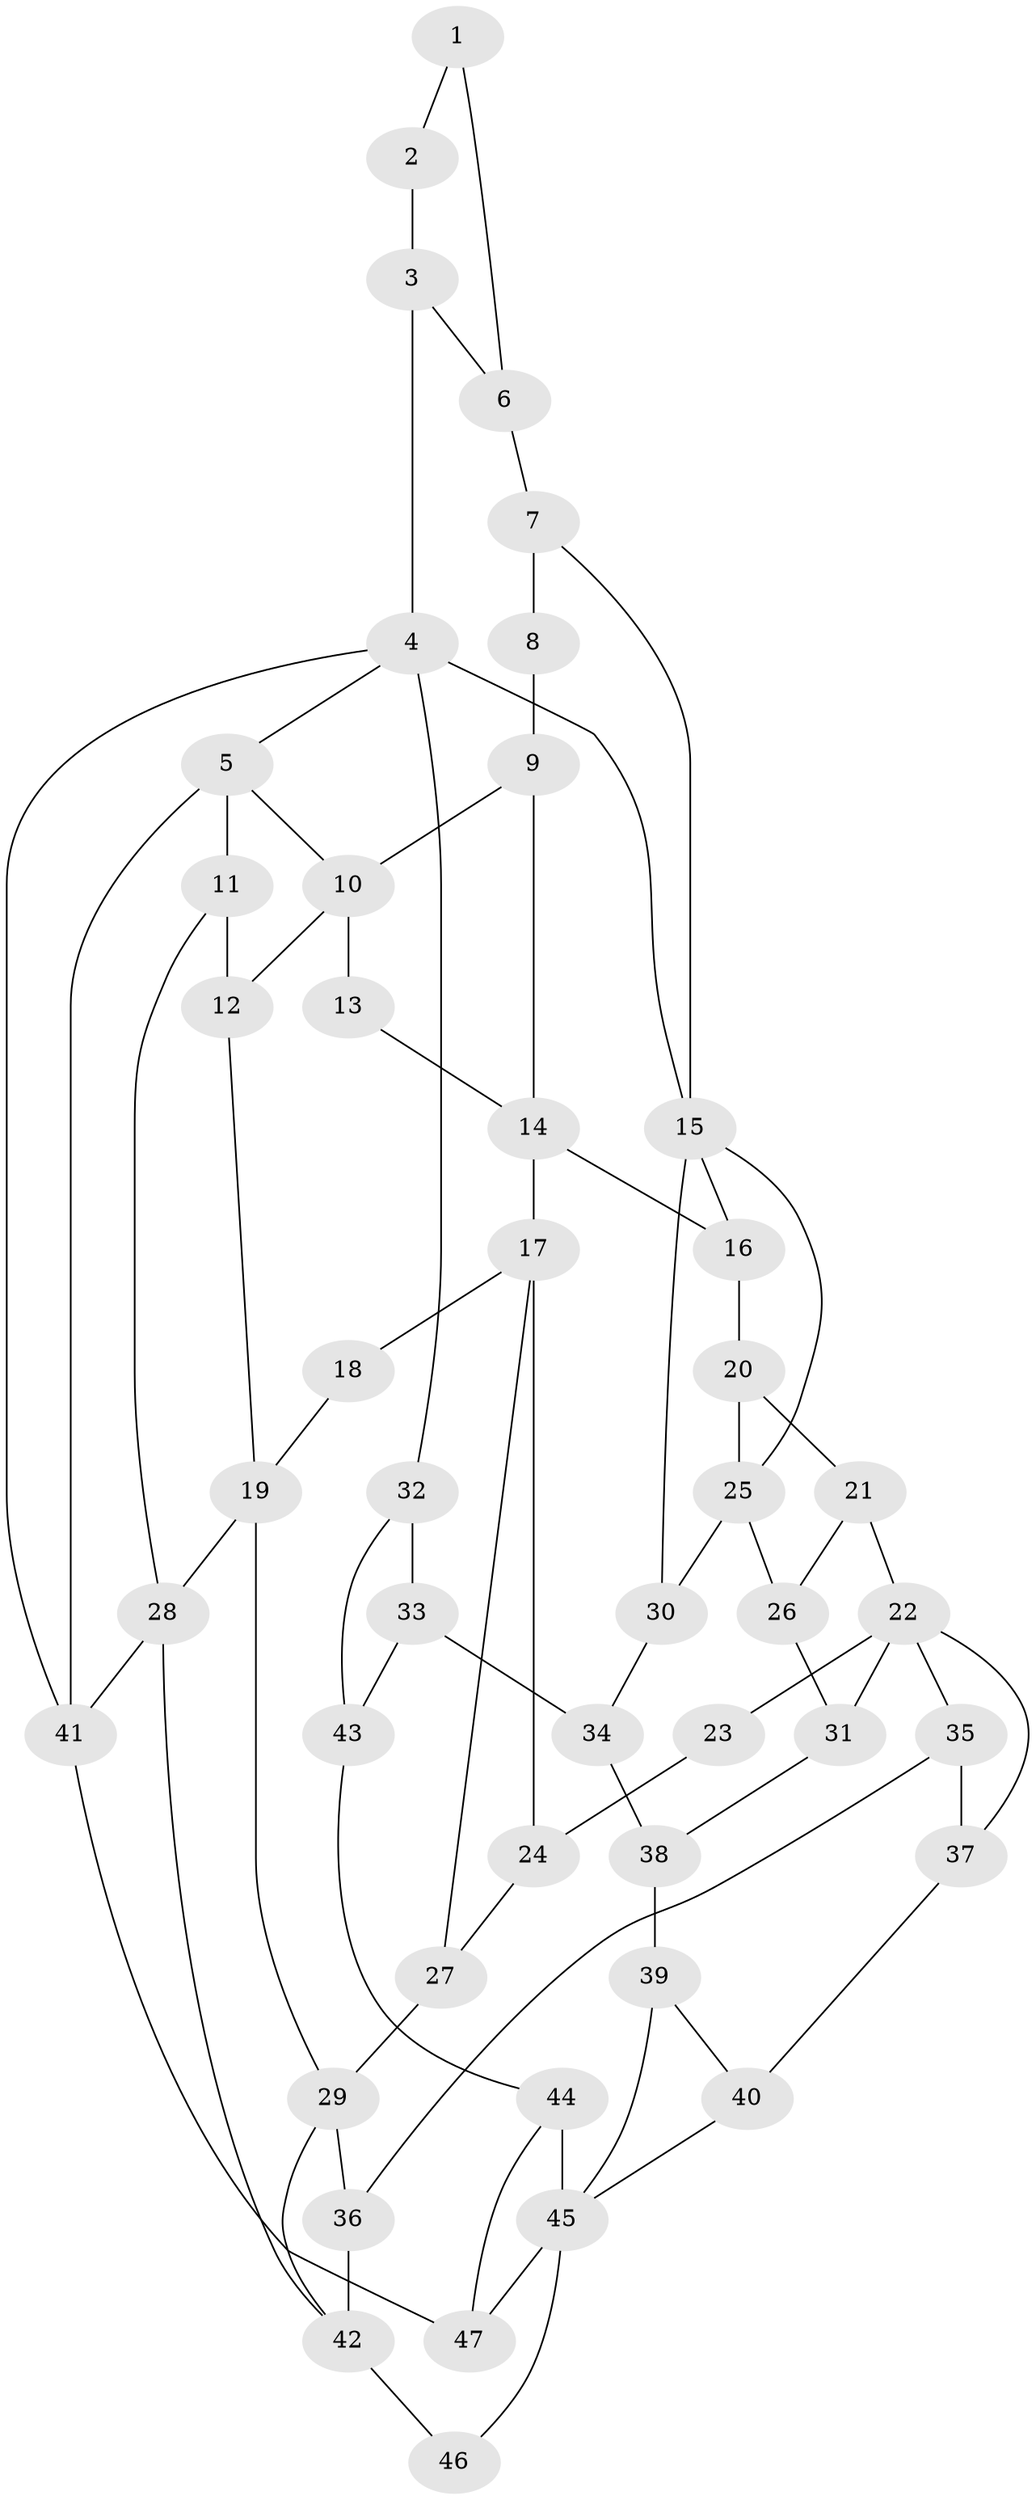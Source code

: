 // original degree distribution, {3: 0.02127659574468085, 4: 0.23404255319148937, 5: 0.5319148936170213, 6: 0.2127659574468085}
// Generated by graph-tools (version 1.1) at 2025/38/03/09/25 02:38:54]
// undirected, 47 vertices, 76 edges
graph export_dot {
graph [start="1"]
  node [color=gray90,style=filled];
  1;
  2;
  3;
  4;
  5;
  6;
  7;
  8;
  9;
  10;
  11;
  12;
  13;
  14;
  15;
  16;
  17;
  18;
  19;
  20;
  21;
  22;
  23;
  24;
  25;
  26;
  27;
  28;
  29;
  30;
  31;
  32;
  33;
  34;
  35;
  36;
  37;
  38;
  39;
  40;
  41;
  42;
  43;
  44;
  45;
  46;
  47;
  1 -- 2 [weight=1.0];
  1 -- 6 [weight=1.0];
  2 -- 3 [weight=3.0];
  3 -- 4 [weight=2.0];
  3 -- 6 [weight=1.0];
  4 -- 5 [weight=1.0];
  4 -- 15 [weight=1.0];
  4 -- 32 [weight=1.0];
  4 -- 41 [weight=1.0];
  5 -- 10 [weight=1.0];
  5 -- 11 [weight=2.0];
  5 -- 41 [weight=1.0];
  6 -- 7 [weight=1.0];
  7 -- 8 [weight=1.0];
  7 -- 15 [weight=1.0];
  8 -- 9 [weight=2.0];
  9 -- 10 [weight=2.0];
  9 -- 14 [weight=1.0];
  10 -- 12 [weight=1.0];
  10 -- 13 [weight=2.0];
  11 -- 12 [weight=1.0];
  11 -- 28 [weight=1.0];
  12 -- 19 [weight=1.0];
  13 -- 14 [weight=1.0];
  14 -- 16 [weight=1.0];
  14 -- 17 [weight=2.0];
  15 -- 16 [weight=1.0];
  15 -- 25 [weight=1.0];
  15 -- 30 [weight=1.0];
  16 -- 20 [weight=1.0];
  17 -- 18 [weight=2.0];
  17 -- 24 [weight=1.0];
  17 -- 27 [weight=1.0];
  18 -- 19 [weight=1.0];
  19 -- 28 [weight=1.0];
  19 -- 29 [weight=2.0];
  20 -- 21 [weight=1.0];
  20 -- 25 [weight=2.0];
  21 -- 22 [weight=1.0];
  21 -- 26 [weight=1.0];
  22 -- 23 [weight=2.0];
  22 -- 31 [weight=1.0];
  22 -- 35 [weight=1.0];
  22 -- 37 [weight=1.0];
  23 -- 24 [weight=1.0];
  24 -- 27 [weight=1.0];
  25 -- 26 [weight=2.0];
  25 -- 30 [weight=1.0];
  26 -- 31 [weight=2.0];
  27 -- 29 [weight=2.0];
  28 -- 41 [weight=1.0];
  28 -- 42 [weight=1.0];
  29 -- 36 [weight=1.0];
  29 -- 42 [weight=1.0];
  30 -- 34 [weight=1.0];
  31 -- 38 [weight=1.0];
  32 -- 33 [weight=1.0];
  32 -- 43 [weight=1.0];
  33 -- 34 [weight=4.0];
  33 -- 43 [weight=1.0];
  34 -- 38 [weight=1.0];
  35 -- 36 [weight=1.0];
  35 -- 37 [weight=1.0];
  36 -- 42 [weight=1.0];
  37 -- 40 [weight=1.0];
  38 -- 39 [weight=1.0];
  39 -- 40 [weight=1.0];
  39 -- 45 [weight=1.0];
  40 -- 45 [weight=1.0];
  41 -- 47 [weight=1.0];
  42 -- 46 [weight=2.0];
  43 -- 44 [weight=1.0];
  44 -- 45 [weight=1.0];
  44 -- 47 [weight=1.0];
  45 -- 46 [weight=2.0];
  45 -- 47 [weight=1.0];
}
